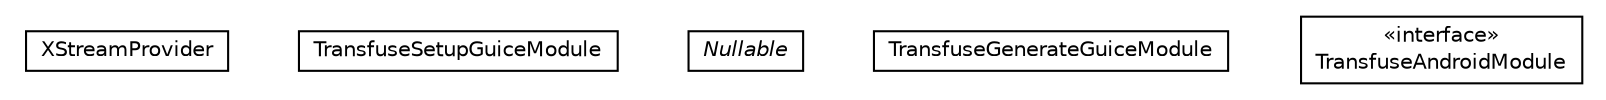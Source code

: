 #!/usr/local/bin/dot
#
# Class diagram 
# Generated by UMLGraph version 5.1 (http://www.umlgraph.org/)
#

digraph G {
	edge [fontname="Helvetica",fontsize=10,labelfontname="Helvetica",labelfontsize=10];
	node [fontname="Helvetica",fontsize=10,shape=plaintext];
	nodesep=0.25;
	ranksep=0.5;
	// org.androidtransfuse.config.XStreamProvider
	c0 [label=<<table title="org.androidtransfuse.config.XStreamProvider" border="0" cellborder="1" cellspacing="0" cellpadding="2" port="p" href="./XStreamProvider.html">
		<tr><td><table border="0" cellspacing="0" cellpadding="1">
<tr><td align="center" balign="center"> XStreamProvider </td></tr>
		</table></td></tr>
		</table>>, fontname="Helvetica", fontcolor="black", fontsize=10.0];
	// org.androidtransfuse.config.TransfuseSetupGuiceModule
	c1 [label=<<table title="org.androidtransfuse.config.TransfuseSetupGuiceModule" border="0" cellborder="1" cellspacing="0" cellpadding="2" port="p" href="./TransfuseSetupGuiceModule.html">
		<tr><td><table border="0" cellspacing="0" cellpadding="1">
<tr><td align="center" balign="center"> TransfuseSetupGuiceModule </td></tr>
		</table></td></tr>
		</table>>, fontname="Helvetica", fontcolor="black", fontsize=10.0];
	// org.androidtransfuse.config.Nullable
	c2 [label=<<table title="org.androidtransfuse.config.Nullable" border="0" cellborder="1" cellspacing="0" cellpadding="2" port="p" href="./Nullable.html">
		<tr><td><table border="0" cellspacing="0" cellpadding="1">
<tr><td align="center" balign="center"><font face="Helvetica-Oblique"> Nullable </font></td></tr>
		</table></td></tr>
		</table>>, fontname="Helvetica", fontcolor="black", fontsize=10.0];
	// org.androidtransfuse.config.TransfuseGenerateGuiceModule
	c3 [label=<<table title="org.androidtransfuse.config.TransfuseGenerateGuiceModule" border="0" cellborder="1" cellspacing="0" cellpadding="2" port="p" href="./TransfuseGenerateGuiceModule.html">
		<tr><td><table border="0" cellspacing="0" cellpadding="1">
<tr><td align="center" balign="center"> TransfuseGenerateGuiceModule </td></tr>
		</table></td></tr>
		</table>>, fontname="Helvetica", fontcolor="black", fontsize=10.0];
	// org.androidtransfuse.config.TransfuseAndroidModule
	c4 [label=<<table title="org.androidtransfuse.config.TransfuseAndroidModule" border="0" cellborder="1" cellspacing="0" cellpadding="2" port="p" href="./TransfuseAndroidModule.html">
		<tr><td><table border="0" cellspacing="0" cellpadding="1">
<tr><td align="center" balign="center"> &#171;interface&#187; </td></tr>
<tr><td align="center" balign="center"> TransfuseAndroidModule </td></tr>
		</table></td></tr>
		</table>>, fontname="Helvetica", fontcolor="black", fontsize=10.0];
}

